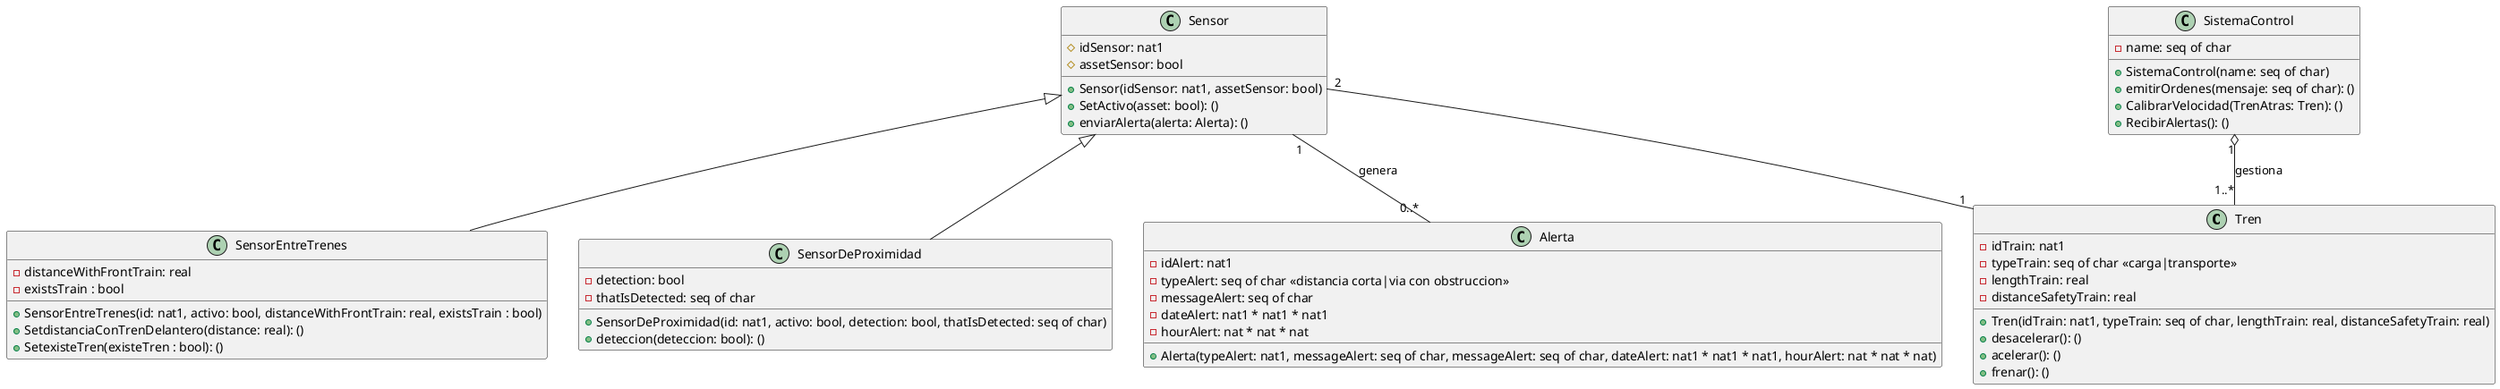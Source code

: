 @startuml trafico de trenes

class Tren {
    -idTrain: nat1
    -typeTrain: seq of char <<carga|transporte>>
    -lengthTrain: real
    -distanceSafetyTrain: real
    +Tren(idTrain: nat1, typeTrain: seq of char, lengthTrain: real, distanceSafetyTrain: real)
    +desacelerar(): ()
    +acelerar(): ()
    +frenar(): ()
}

class Sensor {
    #idSensor: nat1
    #assetSensor: bool
    +Sensor(idSensor: nat1, assetSensor: bool)
    +SetActivo(asset: bool): ()
    +enviarAlerta(alerta: Alerta): ()
}

class SensorEntreTrenes{
    -distanceWithFrontTrain: real
    -existsTrain : bool
    +SensorEntreTrenes(id: nat1, activo: bool, distanceWithFrontTrain: real, existsTrain : bool)
    +SetdistanciaConTrenDelantero(distance: real): ()
    +SetexisteTren(existeTren : bool): ()
}

class SensorDeProximidad {
    -detection: bool
    -thatIsDetected: seq of char
    +SensorDeProximidad(id: nat1, activo: bool, detection: bool, thatIsDetected: seq of char)
    +deteccion(deteccion: bool): ()
}

class Alerta {
    -idAlert: nat1
    -typeAlert: seq of char <<distancia corta|via con obstruccion>>
    -messageAlert: seq of char
    -dateAlert: nat1 * nat1 * nat1
    -hourAlert: nat * nat * nat
    +Alerta(typeAlert: nat1, messageAlert: seq of char, messageAlert: seq of char, dateAlert: nat1 * nat1 * nat1, hourAlert: nat * nat * nat)
}

class SistemaControl {
    -name: seq of char
    +SistemaControl(name: seq of char)
    +emitirOrdenes(mensaje: seq of char): ()
    +CalibrarVelocidad(TrenAtras: Tren): ()
    +RecibirAlertas(): ()
}

Sensor <|-- SensorEntreTrenes
Sensor <|-- SensorDeProximidad

SistemaControl "1" o-- "1..*" Tren : gestiona
Sensor "1" -- "0..*" Alerta : genera
Sensor "2" -- "1" Tren
@enduml